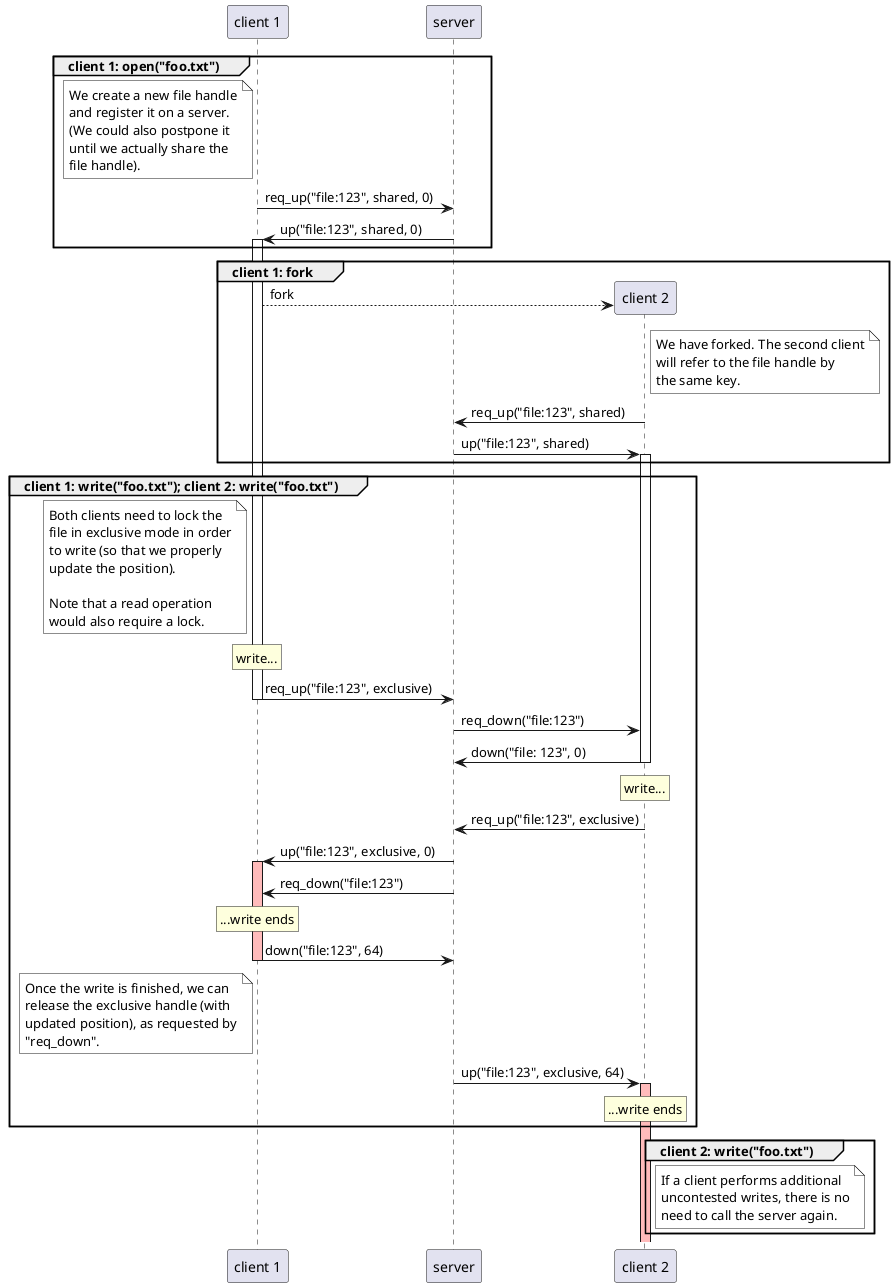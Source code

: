 @startuml
participant c1 as "client 1"
participant s as "server"
participant c2 as "client 2"

group client 1: open("foo.txt")

  note left of c1 #white
    We create a new file handle
    and register it on a server.
    (We could also postpone it
    until we actually share the
    file handle).
  end note

  c1 -> s: req_up("file:123", shared, 0)
  s -> c1: up("file:123", shared, 0)
  activate c1
end

group client 1: fork

  c1 --> c2 ** : fork

  note right of c2 #white
    We have forked. The second client
    will refer to the file handle by
    the same key.
  end note

  c2 -> s: req_up("file:123", shared)
  s -> c2: up("file:123", shared)
  activate c2
end

group client 1: write("foo.txt"); client 2: write("foo.txt")

  note left of c1 #white
    Both clients need to lock the
    file in exclusive mode in order
    to write (so that we properly
    update the position).

    Note that a read operation
    would also require a lock.
  end note

  rnote over c1: write...

  c1 -> s: req_up("file:123", exclusive)
  deactivate c1
  s -> c2: req_down("file:123")
  c2 -> s: down("file: 123", 0)
  deactivate c2

  rnote over c2: write...

  c2 -> s: req_up("file:123", exclusive)

  s -> c1: up("file:123", exclusive, 0)
  activate c1 #ffbbbb

  s -> c1: req_down("file:123")

  rnote over c1: ...write ends

  c1 -> s: down("file:123", 64)
  deactivate c1

  note left of c1 #white
    Once the write is finished, we can
    release the exclusive handle (with
    updated position), as requested by
    "req_down".
  end note
  s -> c2: up("file:123", exclusive, 64)
  activate c2 #ffbbbb

  rnote over c2: ...write ends
end

group client 2: write("foo.txt")
  note right of c2 #white
    If a client performs additional
    uncontested writes, there is no
    need to call the server again.
  end note
end
@enduml
